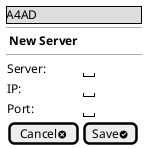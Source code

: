 @startsalt
{
    {* A4AD }
    --
    <b> New Server </b>
    --
        {
            Server: | " "
                IP: | " "
              Port: | " "
              [Cancel<&circle-x>] | [Save<&circle-check>]
        }
}
@endsalt